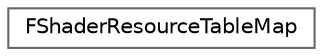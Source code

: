 digraph "Graphical Class Hierarchy"
{
 // INTERACTIVE_SVG=YES
 // LATEX_PDF_SIZE
  bgcolor="transparent";
  edge [fontname=Helvetica,fontsize=10,labelfontname=Helvetica,labelfontsize=10];
  node [fontname=Helvetica,fontsize=10,shape=box,height=0.2,width=0.4];
  rankdir="LR";
  Node0 [id="Node000000",label="FShaderResourceTableMap",height=0.2,width=0.4,color="grey40", fillcolor="white", style="filled",URL="$de/d74/structFShaderResourceTableMap.html",tooltip=" "];
}
